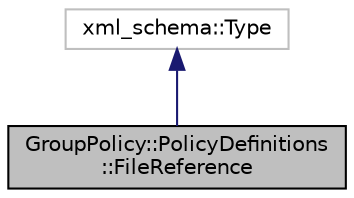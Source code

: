 digraph "GroupPolicy::PolicyDefinitions::FileReference"
{
 // LATEX_PDF_SIZE
  edge [fontname="Helvetica",fontsize="10",labelfontname="Helvetica",labelfontsize="10"];
  node [fontname="Helvetica",fontsize="10",shape=record];
  Node1 [label="GroupPolicy::PolicyDefinitions\l::FileReference",height=0.2,width=0.4,color="black", fillcolor="grey75", style="filled", fontcolor="black",tooltip="Class corresponding to the FileReference schema type."];
  Node2 -> Node1 [dir="back",color="midnightblue",fontsize="10",style="solid",fontname="Helvetica"];
  Node2 [label="xml_schema::Type",height=0.2,width=0.4,color="grey75", fillcolor="white", style="filled",tooltip=" "];
}
